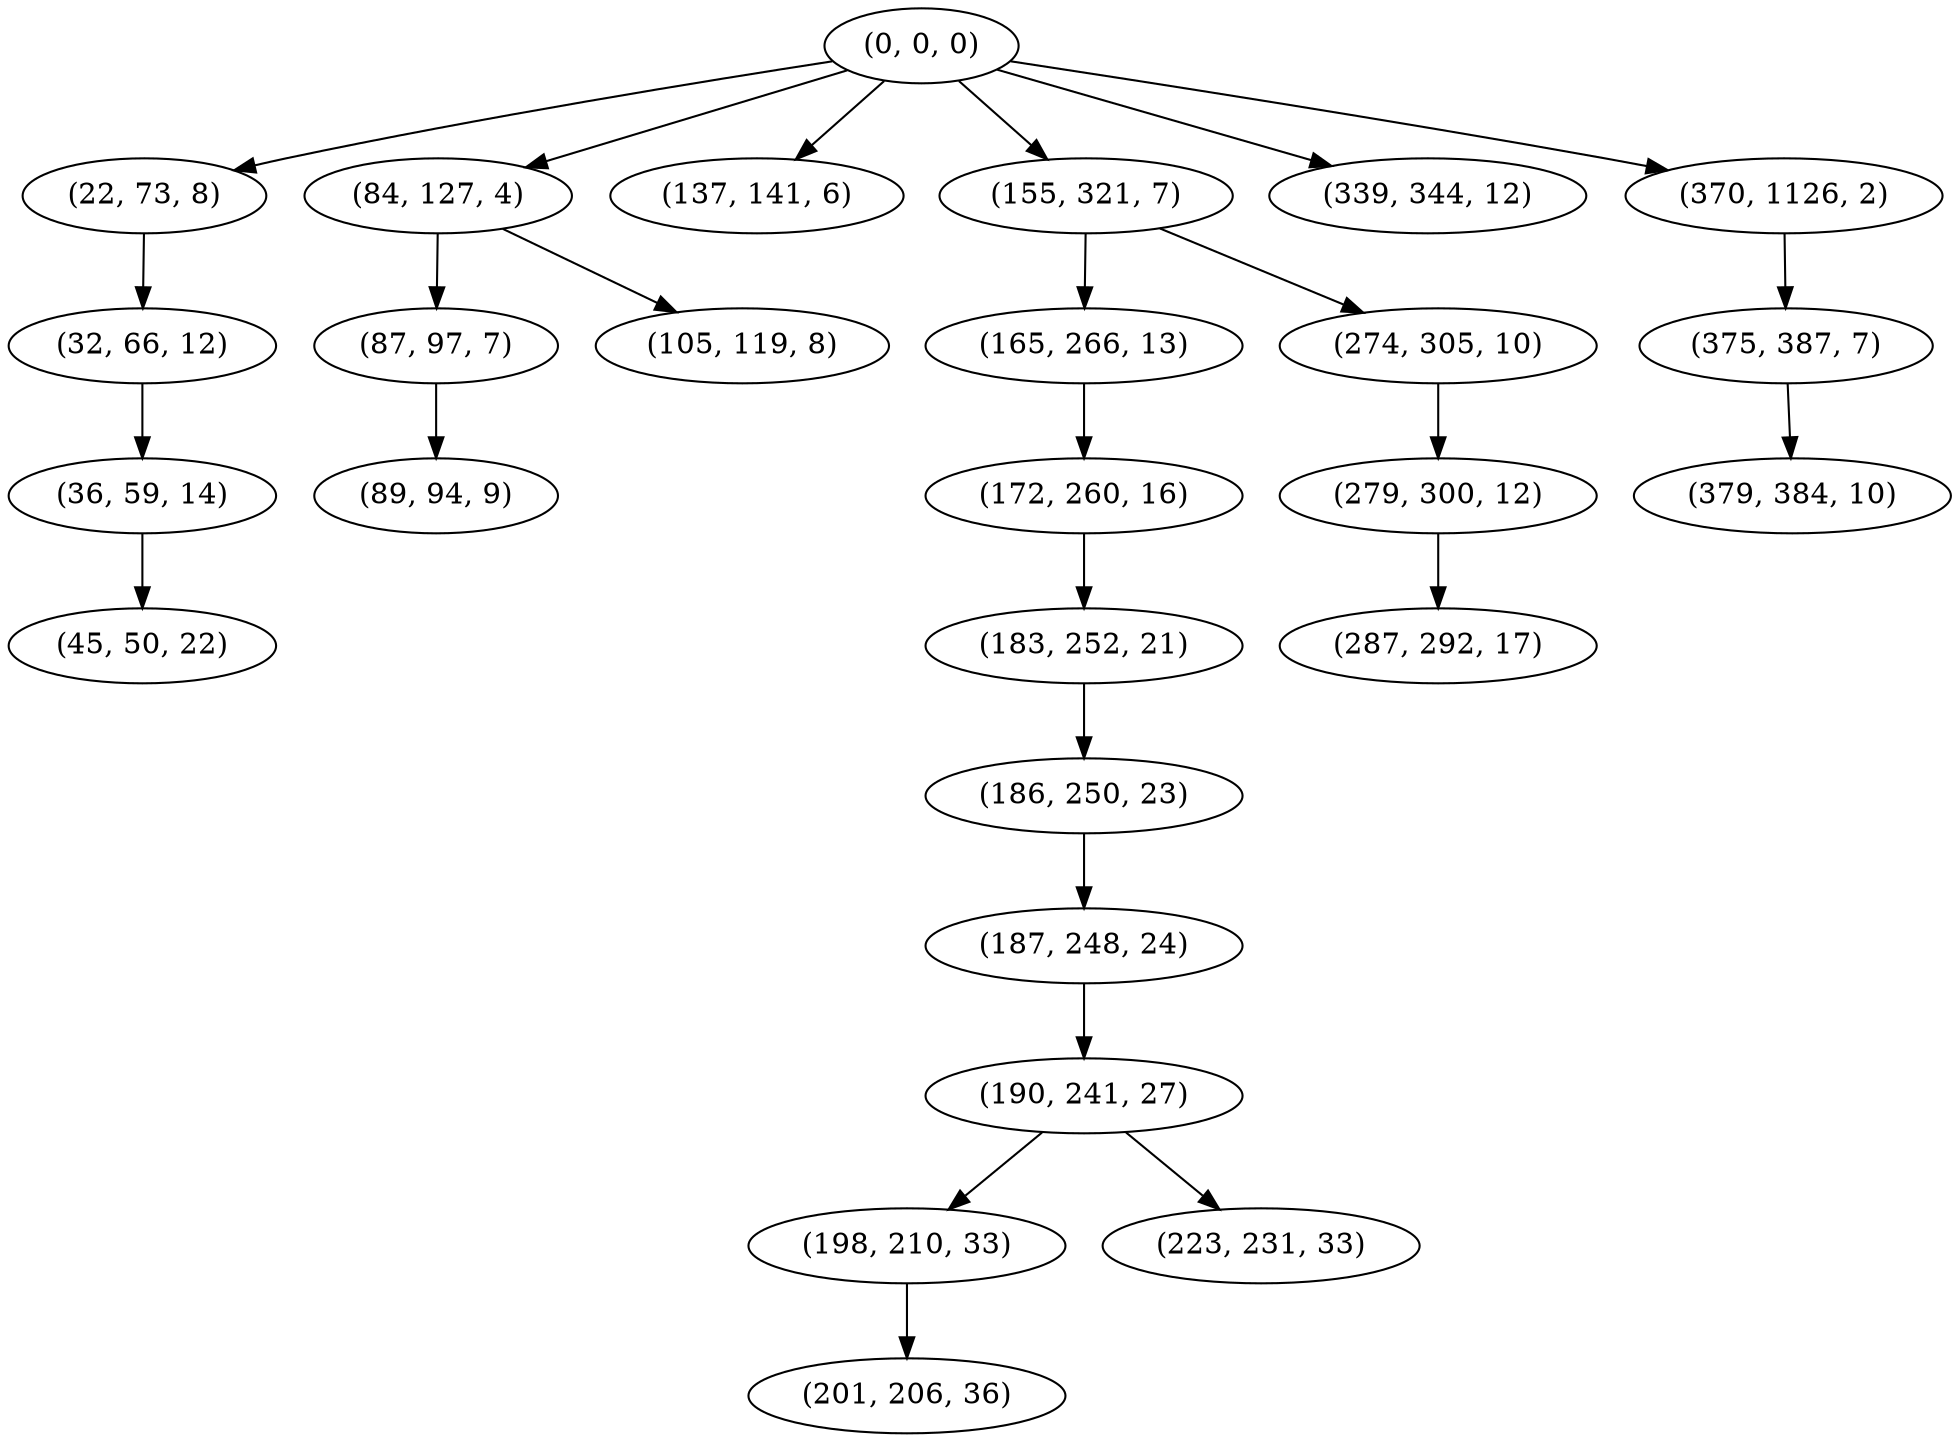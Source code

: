 digraph tree {
    "(0, 0, 0)";
    "(22, 73, 8)";
    "(32, 66, 12)";
    "(36, 59, 14)";
    "(45, 50, 22)";
    "(84, 127, 4)";
    "(87, 97, 7)";
    "(89, 94, 9)";
    "(105, 119, 8)";
    "(137, 141, 6)";
    "(155, 321, 7)";
    "(165, 266, 13)";
    "(172, 260, 16)";
    "(183, 252, 21)";
    "(186, 250, 23)";
    "(187, 248, 24)";
    "(190, 241, 27)";
    "(198, 210, 33)";
    "(201, 206, 36)";
    "(223, 231, 33)";
    "(274, 305, 10)";
    "(279, 300, 12)";
    "(287, 292, 17)";
    "(339, 344, 12)";
    "(370, 1126, 2)";
    "(375, 387, 7)";
    "(379, 384, 10)";
    "(0, 0, 0)" -> "(22, 73, 8)";
    "(0, 0, 0)" -> "(84, 127, 4)";
    "(0, 0, 0)" -> "(137, 141, 6)";
    "(0, 0, 0)" -> "(155, 321, 7)";
    "(0, 0, 0)" -> "(339, 344, 12)";
    "(0, 0, 0)" -> "(370, 1126, 2)";
    "(22, 73, 8)" -> "(32, 66, 12)";
    "(32, 66, 12)" -> "(36, 59, 14)";
    "(36, 59, 14)" -> "(45, 50, 22)";
    "(84, 127, 4)" -> "(87, 97, 7)";
    "(84, 127, 4)" -> "(105, 119, 8)";
    "(87, 97, 7)" -> "(89, 94, 9)";
    "(155, 321, 7)" -> "(165, 266, 13)";
    "(155, 321, 7)" -> "(274, 305, 10)";
    "(165, 266, 13)" -> "(172, 260, 16)";
    "(172, 260, 16)" -> "(183, 252, 21)";
    "(183, 252, 21)" -> "(186, 250, 23)";
    "(186, 250, 23)" -> "(187, 248, 24)";
    "(187, 248, 24)" -> "(190, 241, 27)";
    "(190, 241, 27)" -> "(198, 210, 33)";
    "(190, 241, 27)" -> "(223, 231, 33)";
    "(198, 210, 33)" -> "(201, 206, 36)";
    "(274, 305, 10)" -> "(279, 300, 12)";
    "(279, 300, 12)" -> "(287, 292, 17)";
    "(370, 1126, 2)" -> "(375, 387, 7)";
    "(375, 387, 7)" -> "(379, 384, 10)";
}

